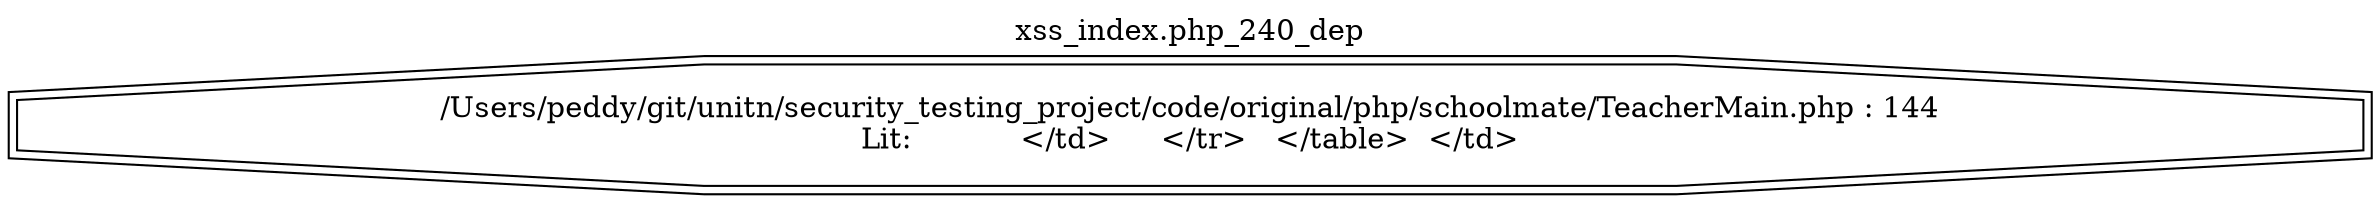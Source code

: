 digraph cfg {
  label="xss_index.php_240_dep";
  labelloc=t;
  n1 [shape=doubleoctagon, label="/Users/peddy/git/unitn/security_testing_project/code/original/php/schoolmate/TeacherMain.php : 144\nLit:  	 </td>	</tr>   </table>  </td>\n"];
}
